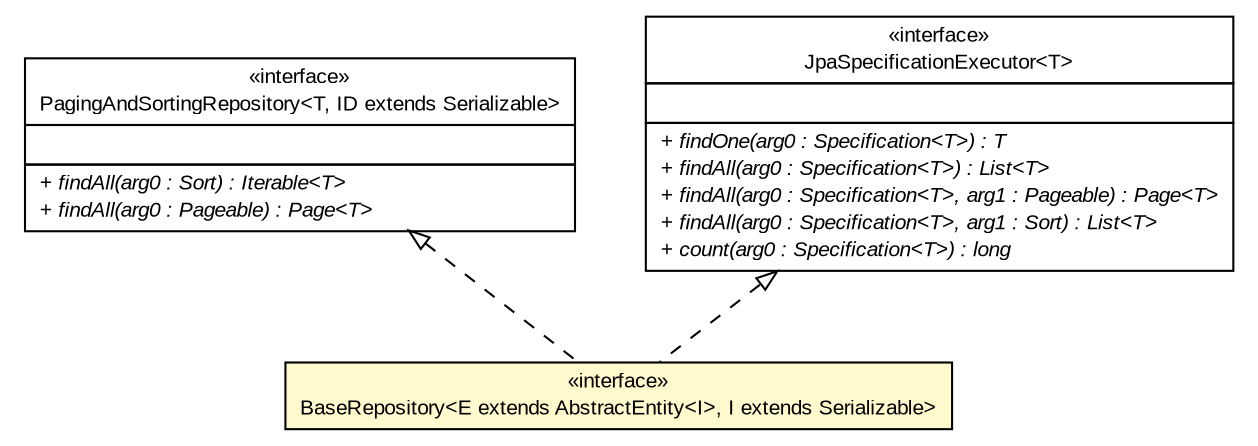 #!/usr/local/bin/dot
#
# Class diagram 
# Generated by UMLGraph version R5_6 (http://www.umlgraph.org/)
#

digraph G {
	edge [fontname="arial",fontsize=10,labelfontname="arial",labelfontsize=10];
	node [fontname="arial",fontsize=10,shape=plaintext];
	nodesep=0.25;
	ranksep=0.5;
	// br.gov.to.sefaz.persistence.repository.BaseRepository<E extends br.gov.to.sefaz.persistence.entity.AbstractEntity<I>, I extends java.io.Serializable>
	c146 [label=<<table title="br.gov.to.sefaz.persistence.repository.BaseRepository" border="0" cellborder="1" cellspacing="0" cellpadding="2" port="p" bgcolor="lemonChiffon" href="./BaseRepository.html">
		<tr><td><table border="0" cellspacing="0" cellpadding="1">
<tr><td align="center" balign="center"> &#171;interface&#187; </td></tr>
<tr><td align="center" balign="center"> BaseRepository&lt;E extends AbstractEntity&lt;I&gt;, I extends Serializable&gt; </td></tr>
		</table></td></tr>
		</table>>, URL="./BaseRepository.html", fontname="arial", fontcolor="black", fontsize=10.0];
	//br.gov.to.sefaz.persistence.repository.BaseRepository<E extends br.gov.to.sefaz.persistence.entity.AbstractEntity<I>, I extends java.io.Serializable> implements org.springframework.data.repository.PagingAndSortingRepository<T, ID extends java.io.Serializable>
	c148:p -> c146:p [dir=back,arrowtail=empty,style=dashed];
	//br.gov.to.sefaz.persistence.repository.BaseRepository<E extends br.gov.to.sefaz.persistence.entity.AbstractEntity<I>, I extends java.io.Serializable> implements org.springframework.data.jpa.repository.JpaSpecificationExecutor<T>
	c149:p -> c146:p [dir=back,arrowtail=empty,style=dashed];
	// org.springframework.data.repository.PagingAndSortingRepository<T, ID extends java.io.Serializable>
	c148 [label=<<table title="org.springframework.data.repository.PagingAndSortingRepository" border="0" cellborder="1" cellspacing="0" cellpadding="2" port="p" href="http://java.sun.com/j2se/1.4.2/docs/api/org/springframework/data/repository/PagingAndSortingRepository.html">
		<tr><td><table border="0" cellspacing="0" cellpadding="1">
<tr><td align="center" balign="center"> &#171;interface&#187; </td></tr>
<tr><td align="center" balign="center"> PagingAndSortingRepository&lt;T, ID extends Serializable&gt; </td></tr>
		</table></td></tr>
		<tr><td><table border="0" cellspacing="0" cellpadding="1">
<tr><td align="left" balign="left">  </td></tr>
		</table></td></tr>
		<tr><td><table border="0" cellspacing="0" cellpadding="1">
<tr><td align="left" balign="left"><font face="arial italic" point-size="10.0"> + findAll(arg0 : Sort) : Iterable&lt;T&gt; </font></td></tr>
<tr><td align="left" balign="left"><font face="arial italic" point-size="10.0"> + findAll(arg0 : Pageable) : Page&lt;T&gt; </font></td></tr>
		</table></td></tr>
		</table>>, URL="http://java.sun.com/j2se/1.4.2/docs/api/org/springframework/data/repository/PagingAndSortingRepository.html", fontname="arial", fontcolor="black", fontsize=10.0];
	// org.springframework.data.jpa.repository.JpaSpecificationExecutor<T>
	c149 [label=<<table title="org.springframework.data.jpa.repository.JpaSpecificationExecutor" border="0" cellborder="1" cellspacing="0" cellpadding="2" port="p" href="http://java.sun.com/j2se/1.4.2/docs/api/org/springframework/data/jpa/repository/JpaSpecificationExecutor.html">
		<tr><td><table border="0" cellspacing="0" cellpadding="1">
<tr><td align="center" balign="center"> &#171;interface&#187; </td></tr>
<tr><td align="center" balign="center"> JpaSpecificationExecutor&lt;T&gt; </td></tr>
		</table></td></tr>
		<tr><td><table border="0" cellspacing="0" cellpadding="1">
<tr><td align="left" balign="left">  </td></tr>
		</table></td></tr>
		<tr><td><table border="0" cellspacing="0" cellpadding="1">
<tr><td align="left" balign="left"><font face="arial italic" point-size="10.0"> + findOne(arg0 : Specification&lt;T&gt;) : T </font></td></tr>
<tr><td align="left" balign="left"><font face="arial italic" point-size="10.0"> + findAll(arg0 : Specification&lt;T&gt;) : List&lt;T&gt; </font></td></tr>
<tr><td align="left" balign="left"><font face="arial italic" point-size="10.0"> + findAll(arg0 : Specification&lt;T&gt;, arg1 : Pageable) : Page&lt;T&gt; </font></td></tr>
<tr><td align="left" balign="left"><font face="arial italic" point-size="10.0"> + findAll(arg0 : Specification&lt;T&gt;, arg1 : Sort) : List&lt;T&gt; </font></td></tr>
<tr><td align="left" balign="left"><font face="arial italic" point-size="10.0"> + count(arg0 : Specification&lt;T&gt;) : long </font></td></tr>
		</table></td></tr>
		</table>>, URL="http://java.sun.com/j2se/1.4.2/docs/api/org/springframework/data/jpa/repository/JpaSpecificationExecutor.html", fontname="arial", fontcolor="black", fontsize=10.0];
}

